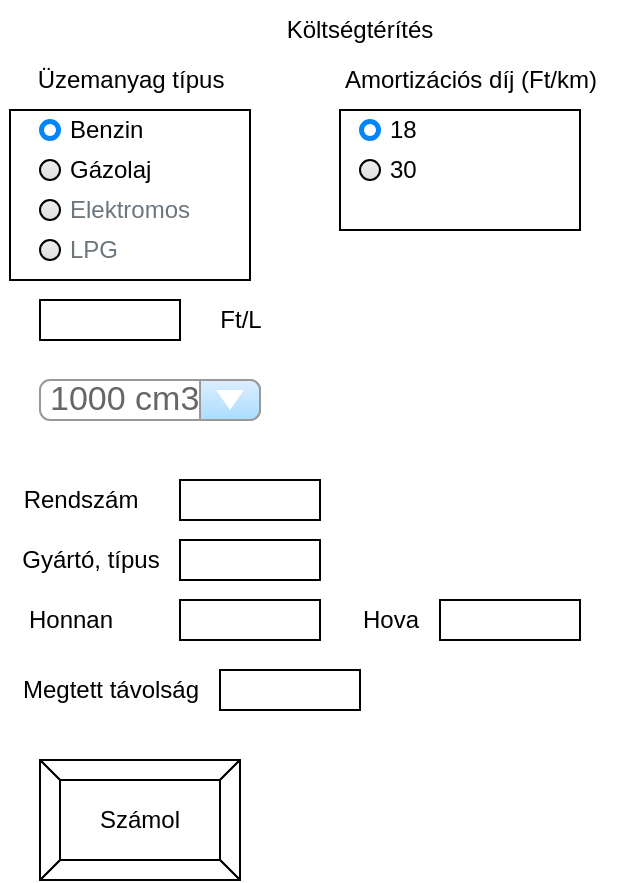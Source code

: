 <mxfile>
    <diagram id="a-ZhU9enY5EAaRGKVqUa" name="Page-1">
        <mxGraphModel dx="452" dy="317" grid="1" gridSize="10" guides="1" tooltips="1" connect="1" arrows="1" fold="1" page="1" pageScale="1" pageWidth="850" pageHeight="1100" math="0" shadow="0">
            <root>
                <mxCell id="0"/>
                <mxCell id="1" parent="0"/>
                <mxCell id="2" value="Benzin" style="html=1;shadow=0;dashed=0;shape=mxgraph.bootstrap.radioButton2;labelPosition=right;verticalLabelPosition=middle;align=left;verticalAlign=middle;gradientColor=#DEDEDE;fillColor=#EDEDED;checked=1;spacing=5;checkedFill=#0085FC;checkedStroke=#ffffff;sketch=0;" vertex="1" parent="1">
                    <mxGeometry x="50" y="70" width="10" height="10" as="geometry"/>
                </mxCell>
                <mxCell id="3" value="Gázolaj" style="html=1;shadow=0;dashed=0;shape=mxgraph.bootstrap.radioButton2;labelPosition=right;verticalLabelPosition=middle;align=left;verticalAlign=middle;gradientColor=#DEDEDE;fillColor=#EDEDED;checked=0;spacing=5;checkedFill=#0085FC;checkedStroke=#ffffff;sketch=0;" vertex="1" parent="1">
                    <mxGeometry x="50" y="90" width="10" height="10" as="geometry"/>
                </mxCell>
                <mxCell id="4" value="Elektromos" style="html=1;shadow=0;dashed=0;shape=mxgraph.bootstrap.radioButton2;labelPosition=right;verticalLabelPosition=middle;align=left;verticalAlign=middle;gradientColor=#DEDEDE;fillColor=#EDEDED;checked=0;spacing=5;fontColor=#6C767D;checkedFill=#0085FC;checkedStroke=#ffffff;sketch=0;" vertex="1" parent="1">
                    <mxGeometry x="50" y="110" width="10" height="10" as="geometry"/>
                </mxCell>
                <mxCell id="9" value="LPG" style="html=1;shadow=0;dashed=0;shape=mxgraph.bootstrap.radioButton2;labelPosition=right;verticalLabelPosition=middle;align=left;verticalAlign=middle;gradientColor=#DEDEDE;fillColor=#EDEDED;checked=0;spacing=5;fontColor=#6C767D;checkedFill=#0085FC;checkedStroke=#ffffff;sketch=0;" vertex="1" parent="1">
                    <mxGeometry x="50" y="130" width="10" height="10" as="geometry"/>
                </mxCell>
                <mxCell id="10" value="Költségtérítés" style="text;html=1;strokeColor=none;fillColor=none;align=center;verticalAlign=middle;whiteSpace=wrap;rounded=0;" vertex="1" parent="1">
                    <mxGeometry x="180" y="10" width="60" height="30" as="geometry"/>
                </mxCell>
                <mxCell id="11" value="" style="rounded=0;whiteSpace=wrap;html=1;" vertex="1" parent="1">
                    <mxGeometry x="50" y="160" width="70" height="20" as="geometry"/>
                </mxCell>
                <mxCell id="12" value="Ft/L" style="text;html=1;align=center;verticalAlign=middle;resizable=0;points=[];autosize=1;strokeColor=none;fillColor=none;" vertex="1" parent="1">
                    <mxGeometry x="130" y="155" width="40" height="30" as="geometry"/>
                </mxCell>
                <mxCell id="13" value="1000 cm3" style="strokeWidth=1;shadow=0;dashed=0;align=center;html=1;shape=mxgraph.mockup.forms.comboBox;strokeColor=#999999;fillColor=#ddeeff;align=left;fillColor2=#aaddff;mainText=;fontColor=#666666;fontSize=17;spacingLeft=3;" vertex="1" parent="1">
                    <mxGeometry x="50" y="200" width="110" height="20" as="geometry"/>
                </mxCell>
                <mxCell id="14" value="" style="rounded=0;whiteSpace=wrap;html=1;" vertex="1" parent="1">
                    <mxGeometry x="120" y="250" width="70" height="20" as="geometry"/>
                </mxCell>
                <mxCell id="15" value="Rendszám" style="text;html=1;align=center;verticalAlign=middle;resizable=0;points=[];autosize=1;strokeColor=none;fillColor=none;" vertex="1" parent="1">
                    <mxGeometry x="30" y="245" width="80" height="30" as="geometry"/>
                </mxCell>
                <mxCell id="16" value="" style="rounded=0;whiteSpace=wrap;html=1;" vertex="1" parent="1">
                    <mxGeometry x="120" y="280" width="70" height="20" as="geometry"/>
                </mxCell>
                <mxCell id="17" value="Gyártó, típus" style="text;html=1;align=center;verticalAlign=middle;resizable=0;points=[];autosize=1;strokeColor=none;fillColor=none;" vertex="1" parent="1">
                    <mxGeometry x="30" y="275" width="90" height="30" as="geometry"/>
                </mxCell>
                <mxCell id="18" value="" style="rounded=0;whiteSpace=wrap;html=1;" vertex="1" parent="1">
                    <mxGeometry x="120" y="310" width="70" height="20" as="geometry"/>
                </mxCell>
                <mxCell id="19" value="Honnan" style="text;html=1;align=center;verticalAlign=middle;resizable=0;points=[];autosize=1;strokeColor=none;fillColor=none;" vertex="1" parent="1">
                    <mxGeometry x="30" y="305" width="70" height="30" as="geometry"/>
                </mxCell>
                <mxCell id="20" value="" style="rounded=0;whiteSpace=wrap;html=1;" vertex="1" parent="1">
                    <mxGeometry x="250" y="310" width="70" height="20" as="geometry"/>
                </mxCell>
                <mxCell id="21" value="Hova" style="text;html=1;align=center;verticalAlign=middle;resizable=0;points=[];autosize=1;strokeColor=none;fillColor=none;" vertex="1" parent="1">
                    <mxGeometry x="200" y="305" width="50" height="30" as="geometry"/>
                </mxCell>
                <mxCell id="22" value="" style="rounded=0;whiteSpace=wrap;html=1;" vertex="1" parent="1">
                    <mxGeometry x="140" y="345" width="70" height="20" as="geometry"/>
                </mxCell>
                <mxCell id="23" value="Megtett távolság" style="text;html=1;align=center;verticalAlign=middle;resizable=0;points=[];autosize=1;strokeColor=none;fillColor=none;" vertex="1" parent="1">
                    <mxGeometry x="30" y="340" width="110" height="30" as="geometry"/>
                </mxCell>
                <mxCell id="26" value="Üzemanyag típus" style="text;html=1;align=center;verticalAlign=middle;resizable=0;points=[];autosize=1;strokeColor=none;fillColor=none;" vertex="1" parent="1">
                    <mxGeometry x="35" y="35" width="120" height="30" as="geometry"/>
                </mxCell>
                <mxCell id="27" value="Amortizációs díj (Ft/km)" style="text;html=1;align=center;verticalAlign=middle;resizable=0;points=[];autosize=1;strokeColor=none;fillColor=none;" vertex="1" parent="1">
                    <mxGeometry x="190" y="35" width="150" height="30" as="geometry"/>
                </mxCell>
                <mxCell id="29" value="" style="shape=partialRectangle;whiteSpace=wrap;html=1;bottom=1;right=1;left=1;top=0;fillColor=none;routingCenterX=-0.5;" vertex="1" parent="1">
                    <mxGeometry x="35" y="90" width="120" height="60" as="geometry"/>
                </mxCell>
                <mxCell id="32" value="" style="shape=partialRectangle;whiteSpace=wrap;html=1;bottom=1;right=1;left=1;top=0;fillColor=none;routingCenterX=-0.5;rotation=-180;" vertex="1" parent="1">
                    <mxGeometry x="35" y="65" width="120" height="60" as="geometry"/>
                </mxCell>
                <mxCell id="24" value="18" style="html=1;shadow=0;dashed=0;shape=mxgraph.bootstrap.radioButton2;labelPosition=right;verticalLabelPosition=middle;align=left;verticalAlign=middle;gradientColor=#DEDEDE;fillColor=#EDEDED;checked=1;spacing=5;checkedFill=#0085FC;checkedStroke=#ffffff;sketch=0;" vertex="1" parent="1">
                    <mxGeometry x="210" y="70" width="10" height="10" as="geometry"/>
                </mxCell>
                <mxCell id="25" value="30" style="html=1;shadow=0;dashed=0;shape=mxgraph.bootstrap.radioButton2;labelPosition=right;verticalLabelPosition=middle;align=left;verticalAlign=middle;gradientColor=#DEDEDE;fillColor=#EDEDED;checked=0;spacing=5;checkedFill=#0085FC;checkedStroke=#ffffff;sketch=0;" vertex="1" parent="1">
                    <mxGeometry x="210" y="90" width="10" height="10" as="geometry"/>
                </mxCell>
                <mxCell id="33" value="" style="shape=partialRectangle;whiteSpace=wrap;html=1;bottom=1;right=1;left=1;top=0;fillColor=none;routingCenterX=-0.5;" vertex="1" parent="1">
                    <mxGeometry x="200" y="65" width="120" height="60" as="geometry"/>
                </mxCell>
                <mxCell id="34" value="" style="shape=partialRectangle;whiteSpace=wrap;html=1;bottom=1;right=1;left=1;top=0;fillColor=none;routingCenterX=-0.5;rotation=-180;" vertex="1" parent="1">
                    <mxGeometry x="200" y="65" width="120" height="60" as="geometry"/>
                </mxCell>
                <mxCell id="37" value="Számol" style="labelPosition=center;verticalLabelPosition=middle;align=center;html=1;shape=mxgraph.basic.button;dx=10;whiteSpace=wrap;" vertex="1" parent="1">
                    <mxGeometry x="50" y="390" width="100" height="60" as="geometry"/>
                </mxCell>
            </root>
        </mxGraphModel>
    </diagram>
</mxfile>
